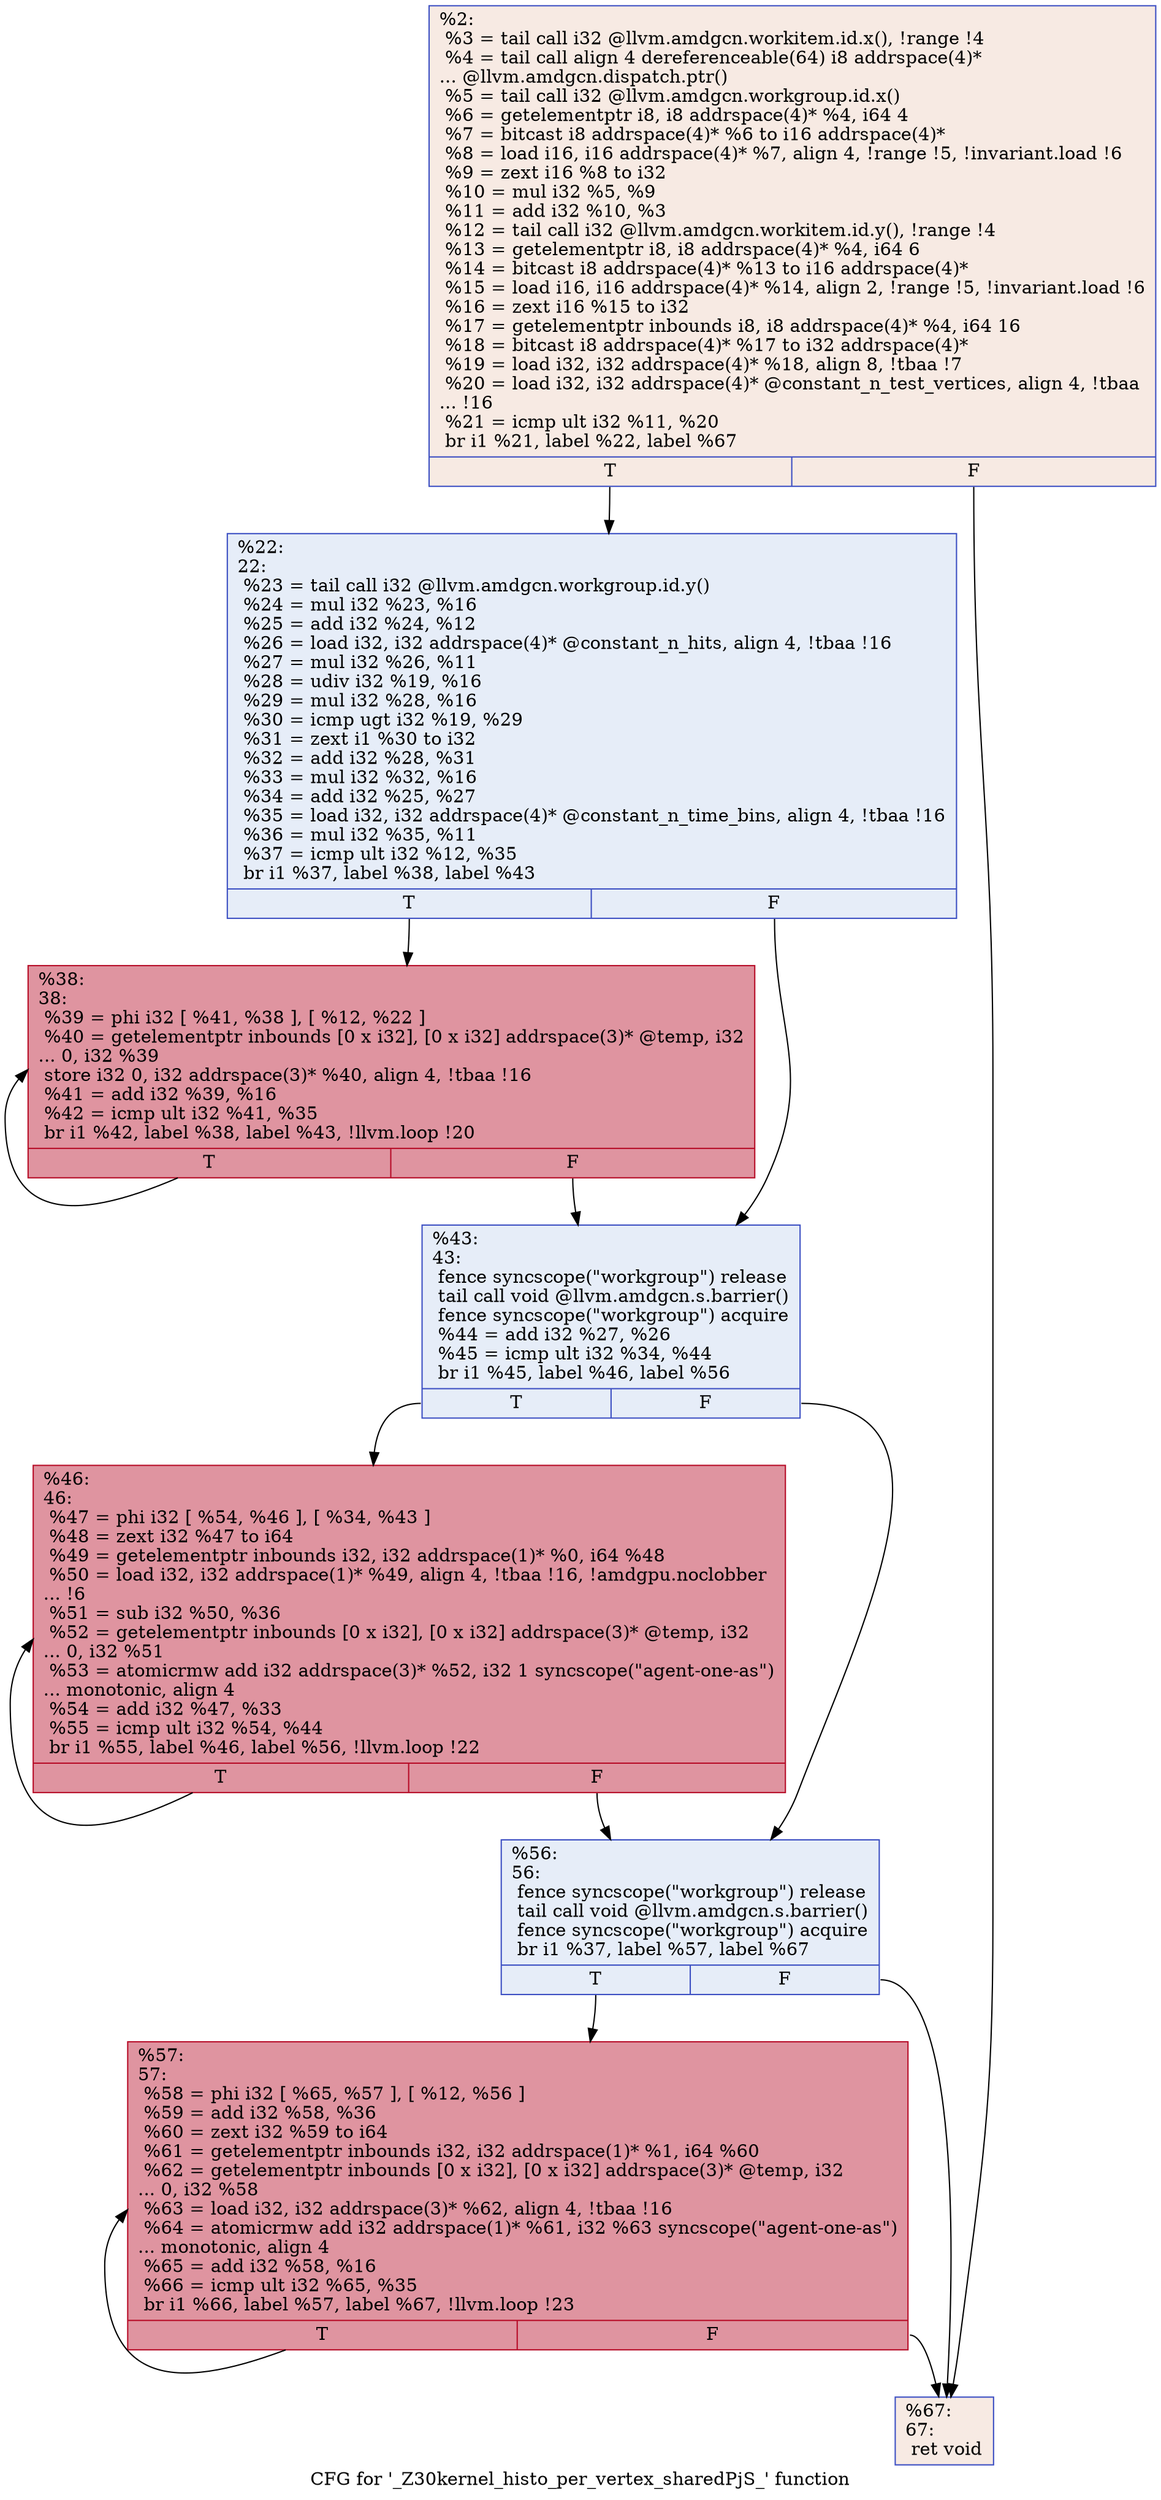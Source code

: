 digraph "CFG for '_Z30kernel_histo_per_vertex_sharedPjS_' function" {
	label="CFG for '_Z30kernel_histo_per_vertex_sharedPjS_' function";

	Node0x4a39100 [shape=record,color="#3d50c3ff", style=filled, fillcolor="#eed0c070",label="{%2:\l  %3 = tail call i32 @llvm.amdgcn.workitem.id.x(), !range !4\l  %4 = tail call align 4 dereferenceable(64) i8 addrspace(4)*\l... @llvm.amdgcn.dispatch.ptr()\l  %5 = tail call i32 @llvm.amdgcn.workgroup.id.x()\l  %6 = getelementptr i8, i8 addrspace(4)* %4, i64 4\l  %7 = bitcast i8 addrspace(4)* %6 to i16 addrspace(4)*\l  %8 = load i16, i16 addrspace(4)* %7, align 4, !range !5, !invariant.load !6\l  %9 = zext i16 %8 to i32\l  %10 = mul i32 %5, %9\l  %11 = add i32 %10, %3\l  %12 = tail call i32 @llvm.amdgcn.workitem.id.y(), !range !4\l  %13 = getelementptr i8, i8 addrspace(4)* %4, i64 6\l  %14 = bitcast i8 addrspace(4)* %13 to i16 addrspace(4)*\l  %15 = load i16, i16 addrspace(4)* %14, align 2, !range !5, !invariant.load !6\l  %16 = zext i16 %15 to i32\l  %17 = getelementptr inbounds i8, i8 addrspace(4)* %4, i64 16\l  %18 = bitcast i8 addrspace(4)* %17 to i32 addrspace(4)*\l  %19 = load i32, i32 addrspace(4)* %18, align 8, !tbaa !7\l  %20 = load i32, i32 addrspace(4)* @constant_n_test_vertices, align 4, !tbaa\l... !16\l  %21 = icmp ult i32 %11, %20\l  br i1 %21, label %22, label %67\l|{<s0>T|<s1>F}}"];
	Node0x4a39100:s0 -> Node0x4a3c6a0;
	Node0x4a39100:s1 -> Node0x4a3c730;
	Node0x4a3c6a0 [shape=record,color="#3d50c3ff", style=filled, fillcolor="#c7d7f070",label="{%22:\l22:                                               \l  %23 = tail call i32 @llvm.amdgcn.workgroup.id.y()\l  %24 = mul i32 %23, %16\l  %25 = add i32 %24, %12\l  %26 = load i32, i32 addrspace(4)* @constant_n_hits, align 4, !tbaa !16\l  %27 = mul i32 %26, %11\l  %28 = udiv i32 %19, %16\l  %29 = mul i32 %28, %16\l  %30 = icmp ugt i32 %19, %29\l  %31 = zext i1 %30 to i32\l  %32 = add i32 %28, %31\l  %33 = mul i32 %32, %16\l  %34 = add i32 %25, %27\l  %35 = load i32, i32 addrspace(4)* @constant_n_time_bins, align 4, !tbaa !16\l  %36 = mul i32 %35, %11\l  %37 = icmp ult i32 %12, %35\l  br i1 %37, label %38, label %43\l|{<s0>T|<s1>F}}"];
	Node0x4a3c6a0:s0 -> Node0x4a3d920;
	Node0x4a3c6a0:s1 -> Node0x4a3d970;
	Node0x4a3d920 [shape=record,color="#b70d28ff", style=filled, fillcolor="#b70d2870",label="{%38:\l38:                                               \l  %39 = phi i32 [ %41, %38 ], [ %12, %22 ]\l  %40 = getelementptr inbounds [0 x i32], [0 x i32] addrspace(3)* @temp, i32\l... 0, i32 %39\l  store i32 0, i32 addrspace(3)* %40, align 4, !tbaa !16\l  %41 = add i32 %39, %16\l  %42 = icmp ult i32 %41, %35\l  br i1 %42, label %38, label %43, !llvm.loop !20\l|{<s0>T|<s1>F}}"];
	Node0x4a3d920:s0 -> Node0x4a3d920;
	Node0x4a3d920:s1 -> Node0x4a3d970;
	Node0x4a3d970 [shape=record,color="#3d50c3ff", style=filled, fillcolor="#c7d7f070",label="{%43:\l43:                                               \l  fence syncscope(\"workgroup\") release\l  tail call void @llvm.amdgcn.s.barrier()\l  fence syncscope(\"workgroup\") acquire\l  %44 = add i32 %27, %26\l  %45 = icmp ult i32 %34, %44\l  br i1 %45, label %46, label %56\l|{<s0>T|<s1>F}}"];
	Node0x4a3d970:s0 -> Node0x4a3e2f0;
	Node0x4a3d970:s1 -> Node0x4a3e380;
	Node0x4a3e2f0 [shape=record,color="#b70d28ff", style=filled, fillcolor="#b70d2870",label="{%46:\l46:                                               \l  %47 = phi i32 [ %54, %46 ], [ %34, %43 ]\l  %48 = zext i32 %47 to i64\l  %49 = getelementptr inbounds i32, i32 addrspace(1)* %0, i64 %48\l  %50 = load i32, i32 addrspace(1)* %49, align 4, !tbaa !16, !amdgpu.noclobber\l... !6\l  %51 = sub i32 %50, %36\l  %52 = getelementptr inbounds [0 x i32], [0 x i32] addrspace(3)* @temp, i32\l... 0, i32 %51\l  %53 = atomicrmw add i32 addrspace(3)* %52, i32 1 syncscope(\"agent-one-as\")\l... monotonic, align 4\l  %54 = add i32 %47, %33\l  %55 = icmp ult i32 %54, %44\l  br i1 %55, label %46, label %56, !llvm.loop !22\l|{<s0>T|<s1>F}}"];
	Node0x4a3e2f0:s0 -> Node0x4a3e2f0;
	Node0x4a3e2f0:s1 -> Node0x4a3e380;
	Node0x4a3e380 [shape=record,color="#3d50c3ff", style=filled, fillcolor="#c7d7f070",label="{%56:\l56:                                               \l  fence syncscope(\"workgroup\") release\l  tail call void @llvm.amdgcn.s.barrier()\l  fence syncscope(\"workgroup\") acquire\l  br i1 %37, label %57, label %67\l|{<s0>T|<s1>F}}"];
	Node0x4a3e380:s0 -> Node0x4a3ee70;
	Node0x4a3e380:s1 -> Node0x4a3c730;
	Node0x4a3ee70 [shape=record,color="#b70d28ff", style=filled, fillcolor="#b70d2870",label="{%57:\l57:                                               \l  %58 = phi i32 [ %65, %57 ], [ %12, %56 ]\l  %59 = add i32 %58, %36\l  %60 = zext i32 %59 to i64\l  %61 = getelementptr inbounds i32, i32 addrspace(1)* %1, i64 %60\l  %62 = getelementptr inbounds [0 x i32], [0 x i32] addrspace(3)* @temp, i32\l... 0, i32 %58\l  %63 = load i32, i32 addrspace(3)* %62, align 4, !tbaa !16\l  %64 = atomicrmw add i32 addrspace(1)* %61, i32 %63 syncscope(\"agent-one-as\")\l... monotonic, align 4\l  %65 = add i32 %58, %16\l  %66 = icmp ult i32 %65, %35\l  br i1 %66, label %57, label %67, !llvm.loop !23\l|{<s0>T|<s1>F}}"];
	Node0x4a3ee70:s0 -> Node0x4a3ee70;
	Node0x4a3ee70:s1 -> Node0x4a3c730;
	Node0x4a3c730 [shape=record,color="#3d50c3ff", style=filled, fillcolor="#eed0c070",label="{%67:\l67:                                               \l  ret void\l}"];
}

